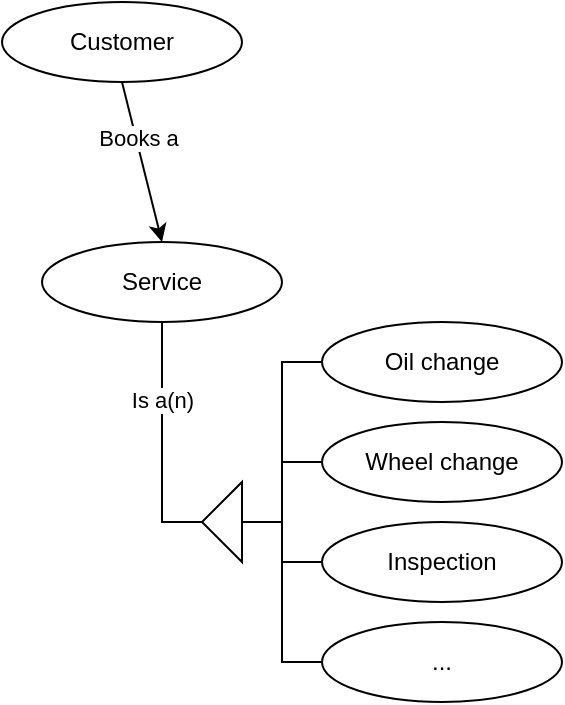 <mxfile version="17.4.2" type="device"><diagram id="_PcflhhmTXVaM3QLbLC2" name="Seite-1"><mxGraphModel dx="946" dy="606" grid="1" gridSize="10" guides="1" tooltips="1" connect="1" arrows="1" fold="1" page="1" pageScale="1" pageWidth="827" pageHeight="1169" math="0" shadow="0"><root><mxCell id="0"/><mxCell id="1" parent="0"/><mxCell id="vztUakm-pNA-ZMbib5cM-12" style="edgeStyle=orthogonalEdgeStyle;rounded=0;orthogonalLoop=1;jettySize=auto;html=1;exitX=0.5;exitY=1;exitDx=0;exitDy=0;entryX=1;entryY=0.5;entryDx=0;entryDy=0;endArrow=none;endFill=0;" edge="1" parent="1" source="vztUakm-pNA-ZMbib5cM-1" target="vztUakm-pNA-ZMbib5cM-7"><mxGeometry relative="1" as="geometry"/></mxCell><mxCell id="vztUakm-pNA-ZMbib5cM-13" value="Is a(n)" style="edgeLabel;html=1;align=center;verticalAlign=middle;resizable=0;points=[];" vertex="1" connectable="0" parent="vztUakm-pNA-ZMbib5cM-12"><mxGeometry x="-0.35" relative="1" as="geometry"><mxPoint as="offset"/></mxGeometry></mxCell><mxCell id="vztUakm-pNA-ZMbib5cM-1" value="Service" style="ellipse;whiteSpace=wrap;html=1;" vertex="1" parent="1"><mxGeometry x="140" y="240" width="120" height="40" as="geometry"/></mxCell><mxCell id="vztUakm-pNA-ZMbib5cM-14" style="rounded=0;orthogonalLoop=1;jettySize=auto;html=1;exitX=0.5;exitY=1;exitDx=0;exitDy=0;entryX=0.5;entryY=0;entryDx=0;entryDy=0;endArrow=classic;endFill=1;" edge="1" parent="1" source="vztUakm-pNA-ZMbib5cM-2" target="vztUakm-pNA-ZMbib5cM-1"><mxGeometry relative="1" as="geometry"/></mxCell><mxCell id="vztUakm-pNA-ZMbib5cM-15" value="Books a" style="edgeLabel;html=1;align=center;verticalAlign=middle;resizable=0;points=[];" vertex="1" connectable="0" parent="vztUakm-pNA-ZMbib5cM-14"><mxGeometry x="-0.294" y="1" relative="1" as="geometry"><mxPoint as="offset"/></mxGeometry></mxCell><mxCell id="vztUakm-pNA-ZMbib5cM-2" value="Customer" style="ellipse;whiteSpace=wrap;html=1;" vertex="1" parent="1"><mxGeometry x="120" y="120" width="120" height="40" as="geometry"/></mxCell><mxCell id="vztUakm-pNA-ZMbib5cM-3" value="Oil change" style="ellipse;whiteSpace=wrap;html=1;" vertex="1" parent="1"><mxGeometry x="280" y="280" width="120" height="40" as="geometry"/></mxCell><mxCell id="vztUakm-pNA-ZMbib5cM-9" style="edgeStyle=orthogonalEdgeStyle;rounded=0;orthogonalLoop=1;jettySize=auto;html=1;exitX=0;exitY=0.5;exitDx=0;exitDy=0;endArrow=none;endFill=0;" edge="1" parent="1" source="vztUakm-pNA-ZMbib5cM-4" target="vztUakm-pNA-ZMbib5cM-7"><mxGeometry relative="1" as="geometry"><mxPoint x="240" y="380" as="targetPoint"/></mxGeometry></mxCell><mxCell id="vztUakm-pNA-ZMbib5cM-4" value="Wheel change" style="ellipse;whiteSpace=wrap;html=1;" vertex="1" parent="1"><mxGeometry x="280" y="330" width="120" height="40" as="geometry"/></mxCell><mxCell id="vztUakm-pNA-ZMbib5cM-5" value="Inspection" style="ellipse;whiteSpace=wrap;html=1;" vertex="1" parent="1"><mxGeometry x="280" y="380" width="120" height="40" as="geometry"/></mxCell><mxCell id="vztUakm-pNA-ZMbib5cM-6" value="..." style="ellipse;whiteSpace=wrap;html=1;" vertex="1" parent="1"><mxGeometry x="280" y="430" width="120" height="40" as="geometry"/></mxCell><mxCell id="vztUakm-pNA-ZMbib5cM-8" style="edgeStyle=orthogonalEdgeStyle;rounded=0;orthogonalLoop=1;jettySize=auto;html=1;exitX=0;exitY=0.5;exitDx=0;exitDy=0;entryX=0;entryY=0.5;entryDx=0;entryDy=0;endArrow=none;endFill=0;" edge="1" parent="1" source="vztUakm-pNA-ZMbib5cM-7" target="vztUakm-pNA-ZMbib5cM-3"><mxGeometry relative="1" as="geometry"/></mxCell><mxCell id="vztUakm-pNA-ZMbib5cM-7" value="" style="triangle;whiteSpace=wrap;html=1;rotation=-180;" vertex="1" parent="1"><mxGeometry x="220" y="360" width="20" height="40" as="geometry"/></mxCell><mxCell id="vztUakm-pNA-ZMbib5cM-10" style="edgeStyle=orthogonalEdgeStyle;rounded=0;orthogonalLoop=1;jettySize=auto;html=1;exitX=0;exitY=0.5;exitDx=0;exitDy=0;endArrow=none;endFill=0;entryX=0;entryY=0.5;entryDx=0;entryDy=0;" edge="1" parent="1" source="vztUakm-pNA-ZMbib5cM-5" target="vztUakm-pNA-ZMbib5cM-7"><mxGeometry relative="1" as="geometry"><mxPoint x="250" y="390" as="targetPoint"/><mxPoint x="290" y="360" as="sourcePoint"/></mxGeometry></mxCell><mxCell id="vztUakm-pNA-ZMbib5cM-11" style="edgeStyle=orthogonalEdgeStyle;rounded=0;orthogonalLoop=1;jettySize=auto;html=1;exitX=0;exitY=0.5;exitDx=0;exitDy=0;endArrow=none;endFill=0;entryX=0;entryY=0.5;entryDx=0;entryDy=0;" edge="1" parent="1" source="vztUakm-pNA-ZMbib5cM-6" target="vztUakm-pNA-ZMbib5cM-7"><mxGeometry relative="1" as="geometry"><mxPoint x="250" y="390" as="targetPoint"/><mxPoint x="290" y="410" as="sourcePoint"/></mxGeometry></mxCell></root></mxGraphModel></diagram></mxfile>